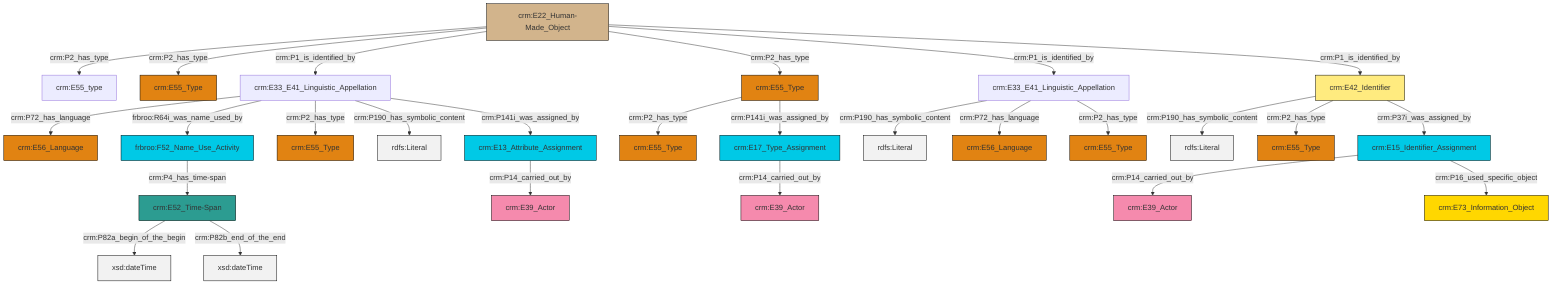 graph TD
classDef Literal fill:#f2f2f2,stroke:#000000;
classDef CRM_Entity fill:#FFFFFF,stroke:#000000;
classDef Temporal_Entity fill:#00C9E6, stroke:#000000;
classDef Type fill:#E18312, stroke:#000000;
classDef Time-Span fill:#2C9C91, stroke:#000000;
classDef Appellation fill:#FFEB7F, stroke:#000000;
classDef Place fill:#008836, stroke:#000000;
classDef Persistent_Item fill:#B266B2, stroke:#000000;
classDef Conceptual_Object fill:#FFD700, stroke:#000000;
classDef Physical_Thing fill:#D2B48C, stroke:#000000;
classDef Actor fill:#f58aad, stroke:#000000;
classDef PC_Classes fill:#4ce600, stroke:#000000;
classDef Multi fill:#cccccc,stroke:#000000;

0["crm:E33_E41_Linguistic_Appellation"]:::Default -->|crm:P72_has_language| 1["crm:E56_Language"]:::Type
0["crm:E33_E41_Linguistic_Appellation"]:::Default -->|frbroo:R64i_was_name_used_by| 2["frbroo:F52_Name_Use_Activity"]:::Temporal_Entity
0["crm:E33_E41_Linguistic_Appellation"]:::Default -->|crm:P2_has_type| 9["crm:E55_Type"]:::Type
12["crm:E52_Time-Span"]:::Time-Span -->|crm:P82a_begin_of_the_begin| 13[xsd:dateTime]:::Literal
16["crm:E33_E41_Linguistic_Appellation"]:::Default -->|crm:P190_has_symbolic_content| 17[rdfs:Literal]:::Literal
18["crm:E22_Human-Made_Object"]:::Physical_Thing -->|crm:P2_has_type| 14["crm:E55_type"]:::Default
23["crm:E15_Identifier_Assignment"]:::Temporal_Entity -->|crm:P14_carried_out_by| 24["crm:E39_Actor"]:::Actor
3["crm:E42_Identifier"]:::Appellation -->|crm:P190_has_symbolic_content| 32[rdfs:Literal]:::Literal
12["crm:E52_Time-Span"]:::Time-Span -->|crm:P82b_end_of_the_end| 36[xsd:dateTime]:::Literal
26["crm:E13_Attribute_Assignment"]:::Temporal_Entity -->|crm:P14_carried_out_by| 21["crm:E39_Actor"]:::Actor
0["crm:E33_E41_Linguistic_Appellation"]:::Default -->|crm:P190_has_symbolic_content| 38[rdfs:Literal]:::Literal
28["crm:E55_Type"]:::Type -->|crm:P2_has_type| 19["crm:E55_Type"]:::Type
2["frbroo:F52_Name_Use_Activity"]:::Temporal_Entity -->|crm:P4_has_time-span| 12["crm:E52_Time-Span"]:::Time-Span
18["crm:E22_Human-Made_Object"]:::Physical_Thing -->|crm:P2_has_type| 5["crm:E55_Type"]:::Type
18["crm:E22_Human-Made_Object"]:::Physical_Thing -->|crm:P1_is_identified_by| 0["crm:E33_E41_Linguistic_Appellation"]:::Default
3["crm:E42_Identifier"]:::Appellation -->|crm:P2_has_type| 45["crm:E55_Type"]:::Type
18["crm:E22_Human-Made_Object"]:::Physical_Thing -->|crm:P2_has_type| 28["crm:E55_Type"]:::Type
16["crm:E33_E41_Linguistic_Appellation"]:::Default -->|crm:P72_has_language| 40["crm:E56_Language"]:::Type
28["crm:E55_Type"]:::Type -->|crm:P141i_was_assigned_by| 30["crm:E17_Type_Assignment"]:::Temporal_Entity
18["crm:E22_Human-Made_Object"]:::Physical_Thing -->|crm:P1_is_identified_by| 16["crm:E33_E41_Linguistic_Appellation"]:::Default
23["crm:E15_Identifier_Assignment"]:::Temporal_Entity -->|crm:P16_used_specific_object| 7["crm:E73_Information_Object"]:::Conceptual_Object
3["crm:E42_Identifier"]:::Appellation -->|crm:P37i_was_assigned_by| 23["crm:E15_Identifier_Assignment"]:::Temporal_Entity
0["crm:E33_E41_Linguistic_Appellation"]:::Default -->|crm:P141i_was_assigned_by| 26["crm:E13_Attribute_Assignment"]:::Temporal_Entity
30["crm:E17_Type_Assignment"]:::Temporal_Entity -->|crm:P14_carried_out_by| 33["crm:E39_Actor"]:::Actor
16["crm:E33_E41_Linguistic_Appellation"]:::Default -->|crm:P2_has_type| 10["crm:E55_Type"]:::Type
18["crm:E22_Human-Made_Object"]:::Physical_Thing -->|crm:P1_is_identified_by| 3["crm:E42_Identifier"]:::Appellation